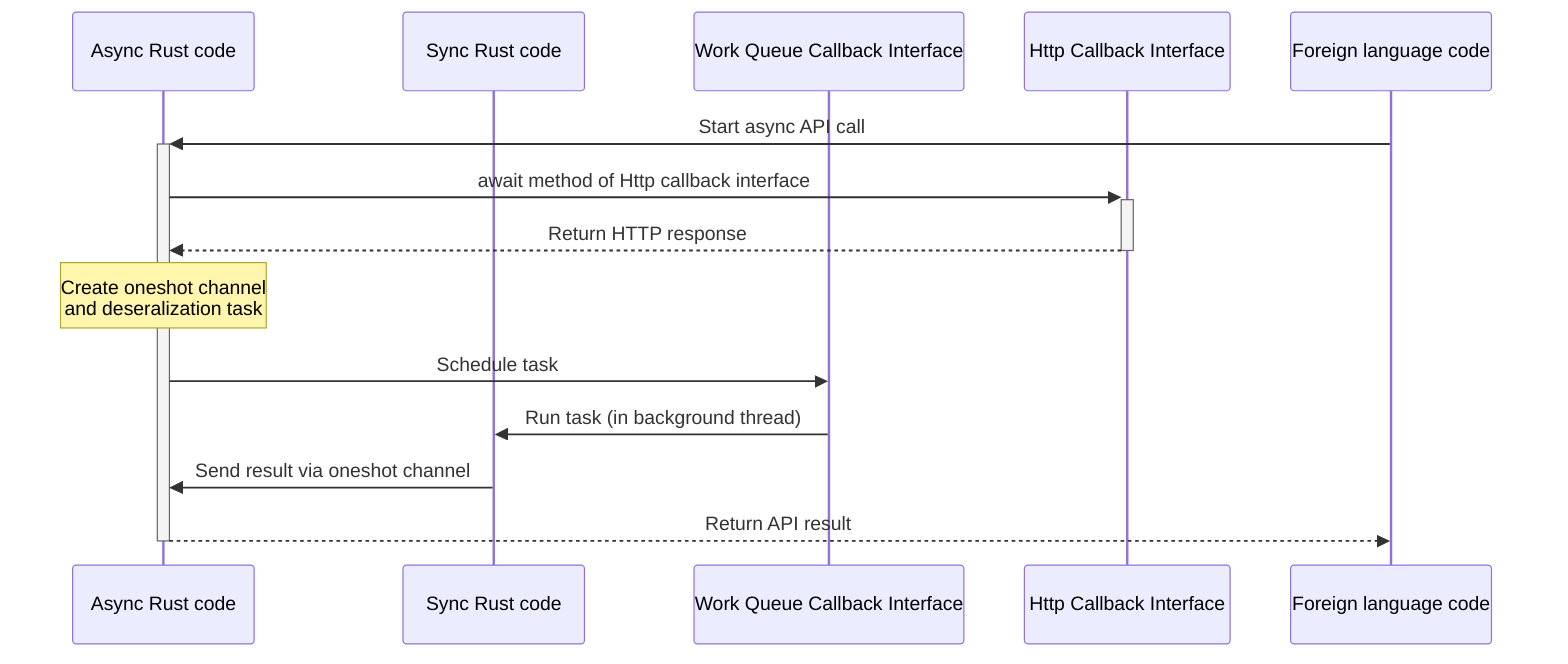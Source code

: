 sequenceDiagram
  participant AsyncRust as Async Rust code
  participant SyncRust as Sync Rust code
  participant WorkerQueue as Work Queue Callback Interface
  participant Http as Http Callback Interface
  participant Foreign as Foreign language code

  Foreign->>+AsyncRust: Start async API call
  AsyncRust->>+Http: await method of Http callback interface
  Http-->>-AsyncRust: Return HTTP response
  Note over AsyncRust: Create oneshot channel<br/>and deseralization task
  AsyncRust->>WorkerQueue: Schedule task
  WorkerQueue->>SyncRust: Run task (in background thread)
  SyncRust->>AsyncRust: Send result via oneshot channel
  AsyncRust-->>-Foreign: Return API result